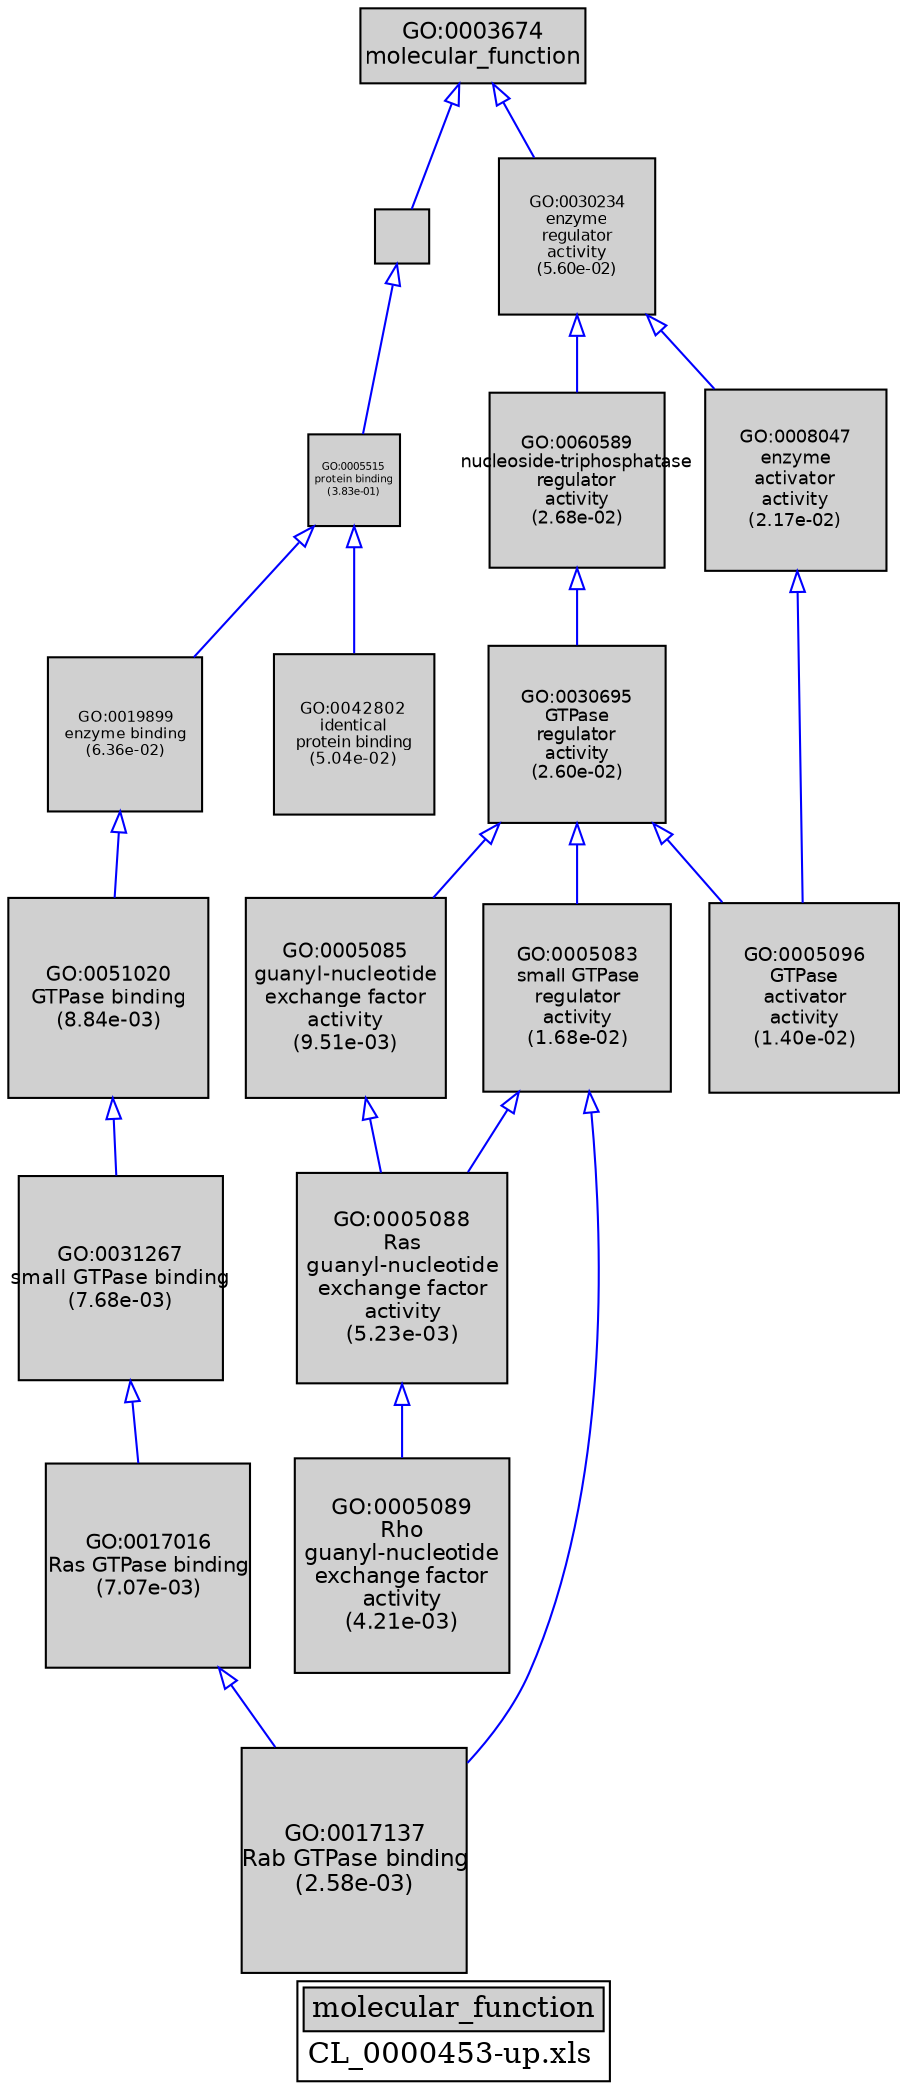digraph "molecular_function" {
graph [ bgcolor = "#FFFFFF", label = <<TABLE COLOR="black" BGCOLOR="white"><TR><TD COLSPAN="2" BGCOLOR="#D0D0D0"><FONT COLOR="black">molecular_function</FONT></TD></TR><TR><TD BORDER="0">CL_0000453-up.xls</TD></TR></TABLE>> ];
node [ fontname = "Helvetica" ];

subgraph "nodes" {

node [ style = "filled", fixedsize = "true", width = 1, shape = "box", fontsize = 9, fillcolor = "#D0D0D0", fontcolor = "black", color = "black" ];

"GO:0005083" [ URL = "#GO:0005083", label = <<TABLE BORDER="0"><TR><TD>GO:0005083<BR/>small GTPase<BR/>regulator<BR/>activity<BR/>(1.68e-02)</TD></TR></TABLE>>, width = 1.24353613102, shape = "box", fontsize = 8.95346014335, height = 1.24353613102 ];
"GO:0030695" [ URL = "#GO:0030695", label = <<TABLE BORDER="0"><TR><TD>GO:0030695<BR/>GTPase<BR/>regulator<BR/>activity<BR/>(2.60e-02)</TD></TR></TABLE>>, width = 1.17578732859, shape = "box", fontsize = 8.46566876582, height = 1.17578732859 ];
"GO:0003674" [ URL = "#GO:0003674", label = <<TABLE BORDER="0"><TR><TD>GO:0003674<BR/>molecular_function</TD></TR></TABLE>>, width = 1.5, shape = "box", fontsize = 10.8 ];
"GO:0051020" [ URL = "#GO:0051020", label = <<TABLE BORDER="0"><TR><TD>GO:0051020<BR/>GTPase binding<BR/>(8.84e-03)</TD></TR></TABLE>>, width = 1.33703311122, shape = "box", fontsize = 9.62663840078, height = 1.33703311122 ];
"GO:0005085" [ URL = "#GO:0005085", label = <<TABLE BORDER="0"><TR><TD>GO:0005085<BR/>guanyl-nucleotide<BR/>exchange factor<BR/>activity<BR/>(9.51e-03)</TD></TR></TABLE>>, width = 1.32657455829, shape = "box", fontsize = 9.5513368197, height = 1.32657455829 ];
"GO:0060589" [ URL = "#GO:0060589", label = <<TABLE BORDER="0"><TR><TD>GO:0060589<BR/>nucleoside-triphosphatase<BR/>regulator<BR/>activity<BR/>(2.68e-02)</TD></TR></TABLE>>, width = 1.17083261779, shape = "box", fontsize = 8.4299948481, height = 1.17083261779 ];
"GO:0019899" [ URL = "#GO:0019899", label = <<TABLE BORDER="0"><TR><TD>GO:0019899<BR/>enzyme binding<BR/>(6.36e-02)</TD></TR></TABLE>>, width = 1.02254223534, shape = "box", fontsize = 7.36230409443, height = 1.02254223534 ];
"GO:0005515" [ URL = "#GO:0005515", label = <<TABLE BORDER="0"><TR><TD>GO:0005515<BR/>protein binding<BR/>(3.83e-01)</TD></TR></TABLE>>, width = 0.609256893409, shape = "box", fontsize = 5.0, height = 0.609256893409 ];
"GO:0005088" [ URL = "#GO:0005088", label = <<TABLE BORDER="0"><TR><TD>GO:0005088<BR/>Ras<BR/>guanyl-nucleotide<BR/>exchange factor<BR/>activity<BR/>(5.23e-03)</TD></TR></TABLE>>, width = 1.40873324926, shape = "box", fontsize = 10.1428793947, height = 1.40873324926 ];
"GO:0005096" [ URL = "#GO:0005096", label = <<TABLE BORDER="0"><TR><TD>GO:0005096<BR/>GTPase<BR/>activator<BR/>activity<BR/>(1.40e-02)</TD></TR></TABLE>>, width = 1.27067433111, shape = "box", fontsize = 9.14885518397, height = 1.27067433111 ];
"GO:0005488" [ URL = "#GO:0005488", label = "", width = 0.359959349669, shape = "box", height = 0.359959349669 ];
"GO:0042802" [ URL = "#GO:0042802", label = <<TABLE BORDER="0"><TR><TD>GO:0042802<BR/>identical<BR/>protein binding<BR/>(5.04e-02)</TD></TR></TABLE>>, width = 1.06461700895, shape = "box", fontsize = 7.66524246442, height = 1.06461700895 ];
"GO:0017137" [ URL = "#GO:0017137", label = <<TABLE BORDER="0"><TR><TD>GO:0017137<BR/>Rab GTPase binding<BR/>(2.58e-03)</TD></TR></TABLE>>, width = 1.5, shape = "box", fontsize = 10.8, height = 1.5 ];
"GO:0017016" [ URL = "#GO:0017016", label = <<TABLE BORDER="0"><TR><TD>GO:0017016<BR/>Ras GTPase binding<BR/>(7.07e-03)</TD></TR></TABLE>>, width = 1.36804169888, shape = "box", fontsize = 9.84990023195, height = 1.36804169888 ];
"GO:0005089" [ URL = "#GO:0005089", label = <<TABLE BORDER="0"><TR><TD>GO:0005089<BR/>Rho<BR/>guanyl-nucleotide<BR/>exchange factor<BR/>activity<BR/>(4.21e-03)</TD></TR></TABLE>>, width = 1.43735064371, shape = "box", fontsize = 10.3489246347, height = 1.43735064371 ];
"GO:0030234" [ URL = "#GO:0030234", label = <<TABLE BORDER="0"><TR><TD>GO:0030234<BR/>enzyme<BR/>regulator<BR/>activity<BR/>(5.60e-02)</TD></TR></TABLE>>, width = 1.04570535328, shape = "box", fontsize = 7.52907854363, height = 1.04570535328 ];
"GO:0008047" [ URL = "#GO:0008047", label = <<TABLE BORDER="0"><TR><TD>GO:0008047<BR/>enzyme<BR/>activator<BR/>activity<BR/>(2.17e-02)</TD></TR></TABLE>>, width = 1.2042528102, shape = "box", fontsize = 8.67062023347, height = 1.2042528102 ];
"GO:0031267" [ URL = "#GO:0031267", label = <<TABLE BORDER="0"><TR><TD>GO:0031267<BR/>small GTPase binding<BR/>(7.68e-03)</TD></TR></TABLE>>, width = 1.35659102804, shape = "box", fontsize = 9.7674554019, height = 1.35659102804 ];
}
subgraph "edges" {


edge [ dir = "back", weight = 1 ];
subgraph "regulates" {


edge [ color = "cyan", arrowtail = "none" ];
subgraph "positive" {


edge [ color = "green", arrowtail = "vee" ];
}
subgraph "negative" {


edge [ color = "red", arrowtail = "tee" ];
}
}
subgraph "part_of" {


edge [ color = "purple", arrowtail = "diamond", weight = 2.5 ];
}
subgraph "is_a" {


edge [ color = "blue", arrowtail = "empty", weight = 5.0 ];
"GO:0030695" -> "GO:0005096";
"GO:0005085" -> "GO:0005088";
"GO:0003674" -> "GO:0005488";
"GO:0019899" -> "GO:0051020";
"GO:0030234" -> "GO:0008047";
"GO:0005488" -> "GO:0005515";
"GO:0051020" -> "GO:0031267";
"GO:0005515" -> "GO:0042802";
"GO:0005515" -> "GO:0019899";
"GO:0008047" -> "GO:0005096";
"GO:0003674" -> "GO:0030234";
"GO:0060589" -> "GO:0030695";
"GO:0030234" -> "GO:0060589";
"GO:0030695" -> "GO:0005085";
"GO:0031267" -> "GO:0017016";
"GO:0005088" -> "GO:0005089";
"GO:0030695" -> "GO:0005083";
"GO:0005083" -> "GO:0017137";
"GO:0017016" -> "GO:0017137";
"GO:0005083" -> "GO:0005088";
}
}
}
